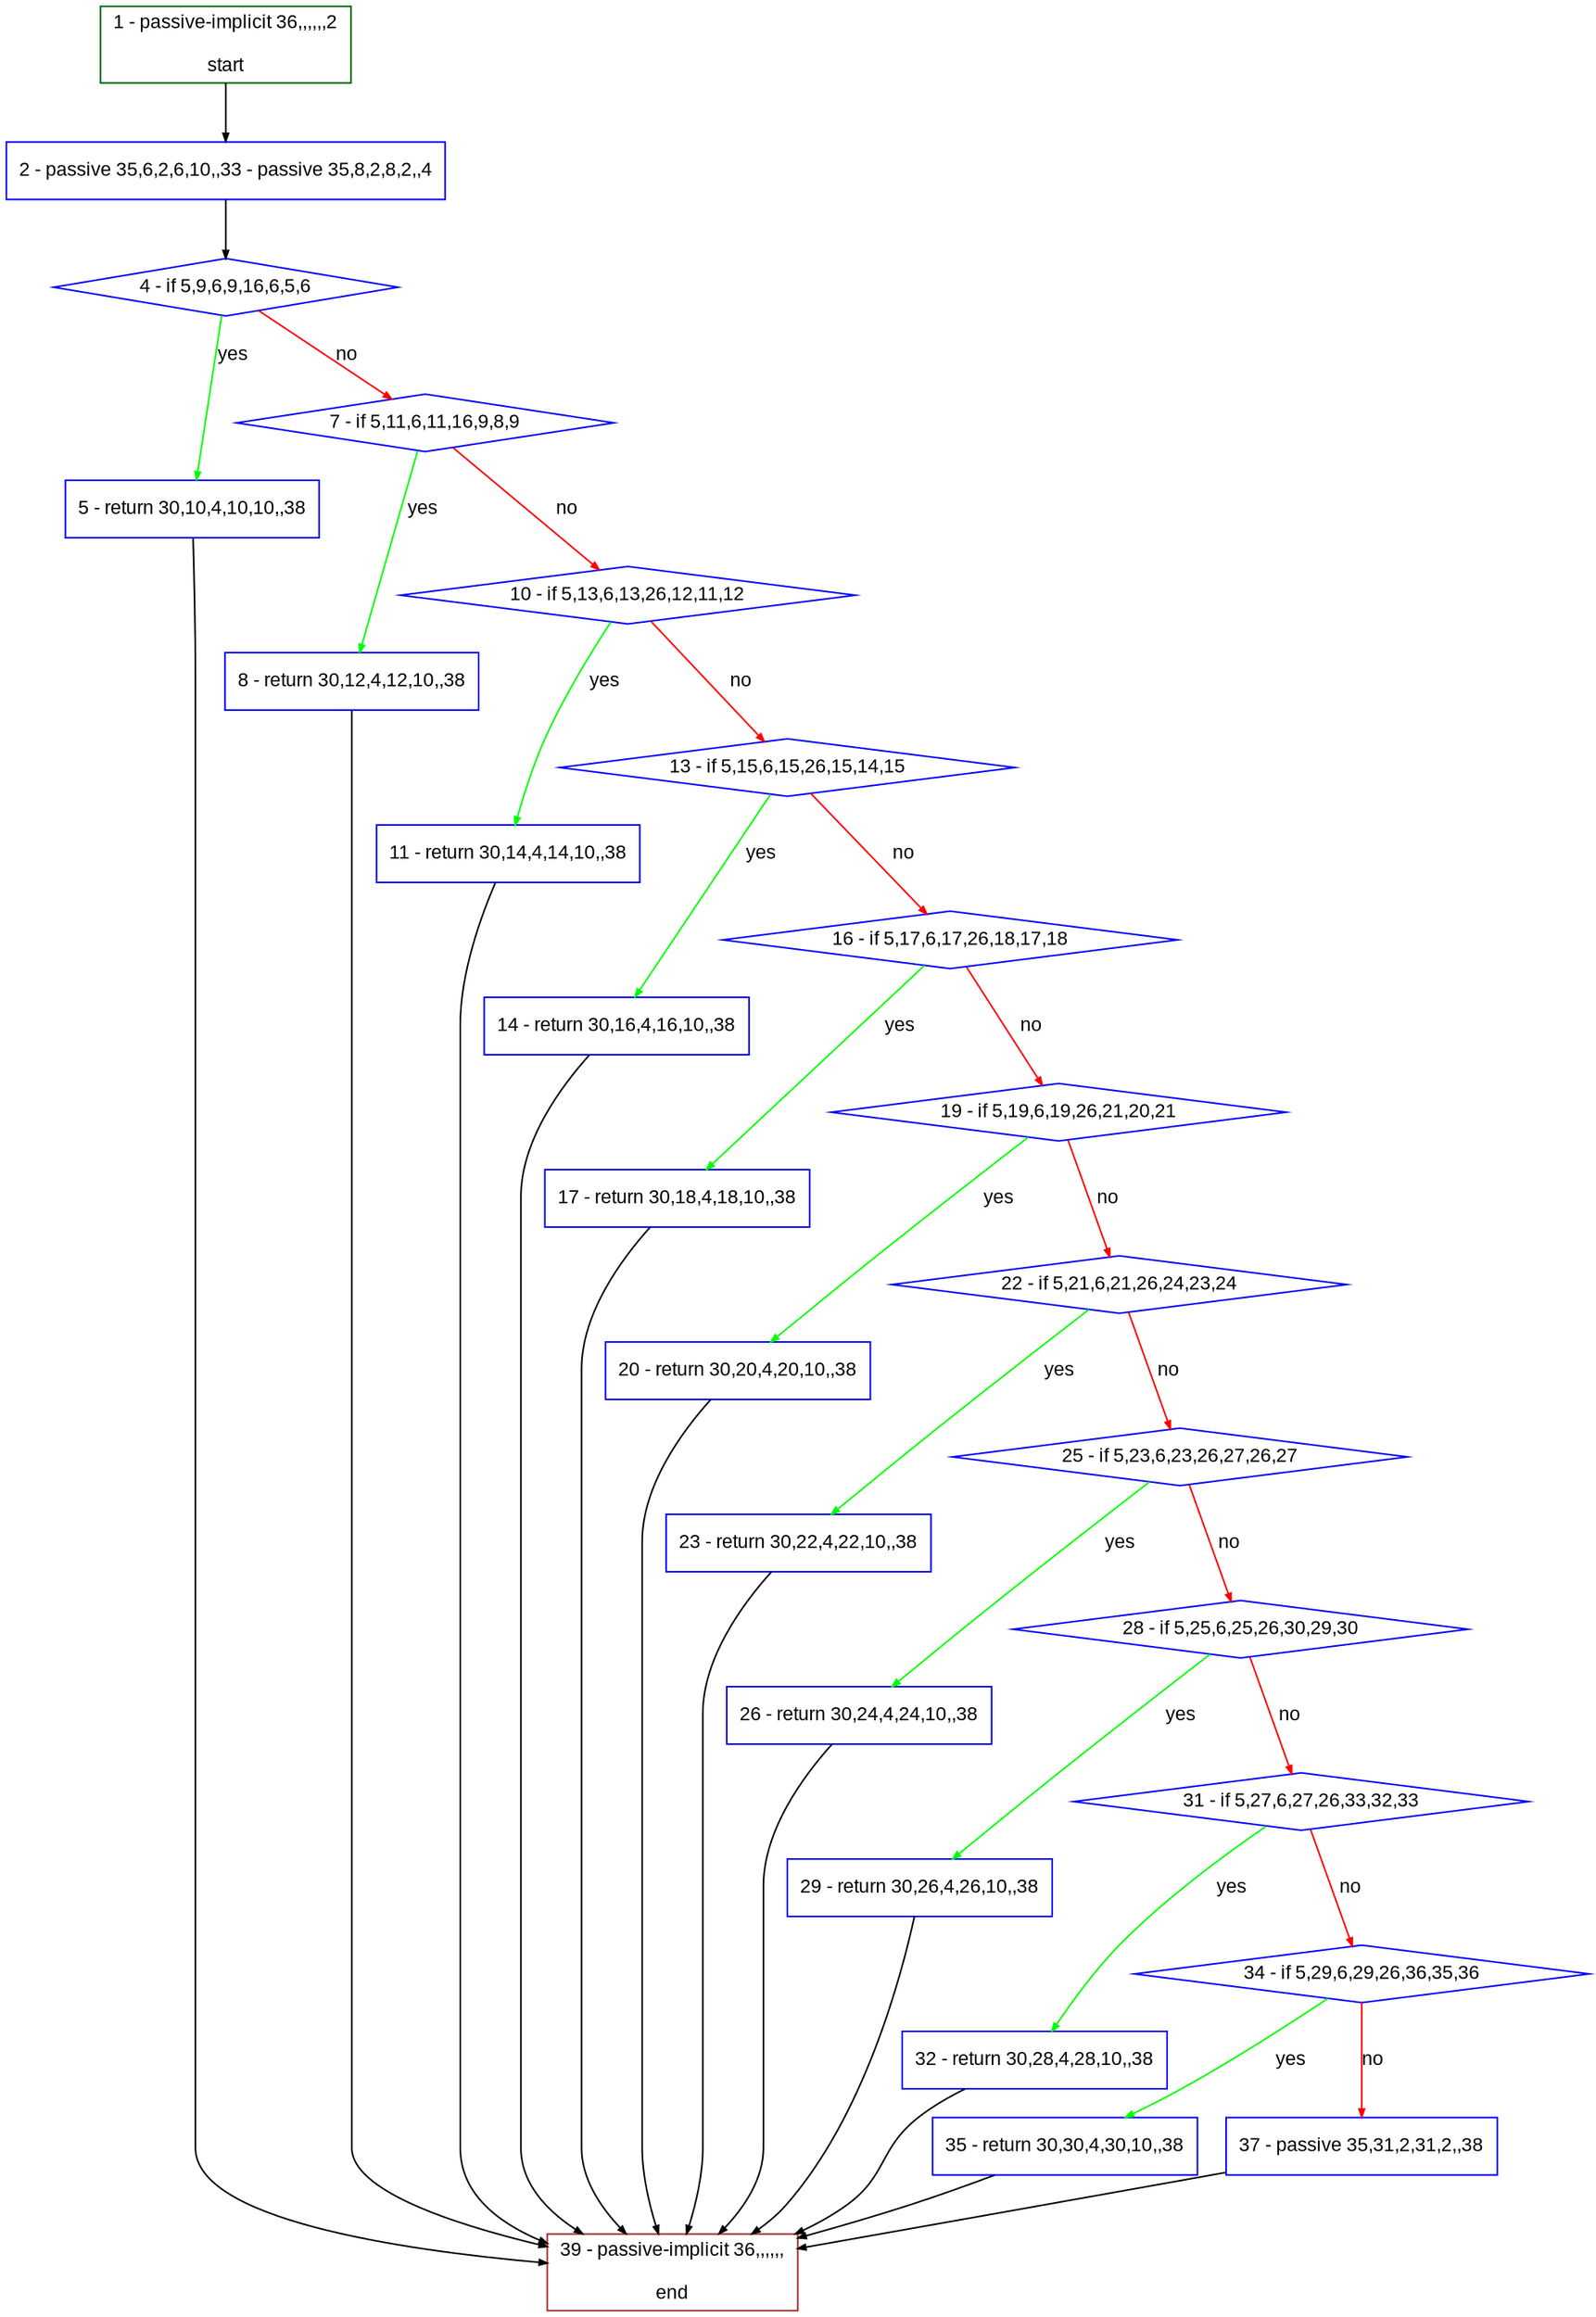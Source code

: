 digraph "" {
  graph [bgcolor="white", fillcolor="#FFFFCC", pack="true", packmode="clust", fontname="Arial", label="", fontsize="12", compound="true", style="rounded,filled"];
  node [node_initialized="no", fillcolor="white", fontname="Arial", label="", color="grey", fontsize="12", fixedsize="false", compound="true", shape="rectangle", style="filled"];
  edge [arrowtail="none", lhead="", fontcolor="black", fontname="Arial", label="", color="black", fontsize="12", arrowhead="normal", arrowsize="0.5", compound="true", ltail="", dir="forward"];
  __N1 [fillcolor="#ffffff", label="2 - passive 35,6,2,6,10,,33 - passive 35,8,2,8,2,,4", color="#0000ff", shape="box", style="filled"];
  __N2 [fillcolor="#ffffff", label="1 - passive-implicit 36,,,,,,2\n\nstart", color="#006400", shape="box", style="filled"];
  __N3 [fillcolor="#ffffff", label="4 - if 5,9,6,9,16,6,5,6", color="#0000ff", shape="diamond", style="filled"];
  __N4 [fillcolor="#ffffff", label="5 - return 30,10,4,10,10,,38", color="#0000ff", shape="box", style="filled"];
  __N5 [fillcolor="#ffffff", label="7 - if 5,11,6,11,16,9,8,9", color="#0000ff", shape="diamond", style="filled"];
  __N6 [fillcolor="#ffffff", label="39 - passive-implicit 36,,,,,,\n\nend", color="#a52a2a", shape="box", style="filled"];
  __N7 [fillcolor="#ffffff", label="8 - return 30,12,4,12,10,,38", color="#0000ff", shape="box", style="filled"];
  __N8 [fillcolor="#ffffff", label="10 - if 5,13,6,13,26,12,11,12", color="#0000ff", shape="diamond", style="filled"];
  __N9 [fillcolor="#ffffff", label="11 - return 30,14,4,14,10,,38", color="#0000ff", shape="box", style="filled"];
  __N10 [fillcolor="#ffffff", label="13 - if 5,15,6,15,26,15,14,15", color="#0000ff", shape="diamond", style="filled"];
  __N11 [fillcolor="#ffffff", label="14 - return 30,16,4,16,10,,38", color="#0000ff", shape="box", style="filled"];
  __N12 [fillcolor="#ffffff", label="16 - if 5,17,6,17,26,18,17,18", color="#0000ff", shape="diamond", style="filled"];
  __N13 [fillcolor="#ffffff", label="17 - return 30,18,4,18,10,,38", color="#0000ff", shape="box", style="filled"];
  __N14 [fillcolor="#ffffff", label="19 - if 5,19,6,19,26,21,20,21", color="#0000ff", shape="diamond", style="filled"];
  __N15 [fillcolor="#ffffff", label="20 - return 30,20,4,20,10,,38", color="#0000ff", shape="box", style="filled"];
  __N16 [fillcolor="#ffffff", label="22 - if 5,21,6,21,26,24,23,24", color="#0000ff", shape="diamond", style="filled"];
  __N17 [fillcolor="#ffffff", label="23 - return 30,22,4,22,10,,38", color="#0000ff", shape="box", style="filled"];
  __N18 [fillcolor="#ffffff", label="25 - if 5,23,6,23,26,27,26,27", color="#0000ff", shape="diamond", style="filled"];
  __N19 [fillcolor="#ffffff", label="26 - return 30,24,4,24,10,,38", color="#0000ff", shape="box", style="filled"];
  __N20 [fillcolor="#ffffff", label="28 - if 5,25,6,25,26,30,29,30", color="#0000ff", shape="diamond", style="filled"];
  __N21 [fillcolor="#ffffff", label="29 - return 30,26,4,26,10,,38", color="#0000ff", shape="box", style="filled"];
  __N22 [fillcolor="#ffffff", label="31 - if 5,27,6,27,26,33,32,33", color="#0000ff", shape="diamond", style="filled"];
  __N23 [fillcolor="#ffffff", label="32 - return 30,28,4,28,10,,38", color="#0000ff", shape="box", style="filled"];
  __N24 [fillcolor="#ffffff", label="34 - if 5,29,6,29,26,36,35,36", color="#0000ff", shape="diamond", style="filled"];
  __N25 [fillcolor="#ffffff", label="35 - return 30,30,4,30,10,,38", color="#0000ff", shape="box", style="filled"];
  __N26 [fillcolor="#ffffff", label="37 - passive 35,31,2,31,2,,38", color="#0000ff", shape="box", style="filled"];
  __N2 -> __N1 [arrowtail="none", color="#000000", label="", arrowhead="normal", dir="forward"];
  __N1 -> __N3 [arrowtail="none", color="#000000", label="", arrowhead="normal", dir="forward"];
  __N3 -> __N4 [arrowtail="none", color="#00ff00", label="yes", arrowhead="normal", dir="forward"];
  __N3 -> __N5 [arrowtail="none", color="#ff0000", label="no", arrowhead="normal", dir="forward"];
  __N4 -> __N6 [arrowtail="none", color="#000000", label="", arrowhead="normal", dir="forward"];
  __N5 -> __N7 [arrowtail="none", color="#00ff00", label="yes", arrowhead="normal", dir="forward"];
  __N5 -> __N8 [arrowtail="none", color="#ff0000", label="no", arrowhead="normal", dir="forward"];
  __N7 -> __N6 [arrowtail="none", color="#000000", label="", arrowhead="normal", dir="forward"];
  __N8 -> __N9 [arrowtail="none", color="#00ff00", label="yes", arrowhead="normal", dir="forward"];
  __N8 -> __N10 [arrowtail="none", color="#ff0000", label="no", arrowhead="normal", dir="forward"];
  __N9 -> __N6 [arrowtail="none", color="#000000", label="", arrowhead="normal", dir="forward"];
  __N10 -> __N11 [arrowtail="none", color="#00ff00", label="yes", arrowhead="normal", dir="forward"];
  __N10 -> __N12 [arrowtail="none", color="#ff0000", label="no", arrowhead="normal", dir="forward"];
  __N11 -> __N6 [arrowtail="none", color="#000000", label="", arrowhead="normal", dir="forward"];
  __N12 -> __N13 [arrowtail="none", color="#00ff00", label="yes", arrowhead="normal", dir="forward"];
  __N12 -> __N14 [arrowtail="none", color="#ff0000", label="no", arrowhead="normal", dir="forward"];
  __N13 -> __N6 [arrowtail="none", color="#000000", label="", arrowhead="normal", dir="forward"];
  __N14 -> __N15 [arrowtail="none", color="#00ff00", label="yes", arrowhead="normal", dir="forward"];
  __N14 -> __N16 [arrowtail="none", color="#ff0000", label="no", arrowhead="normal", dir="forward"];
  __N15 -> __N6 [arrowtail="none", color="#000000", label="", arrowhead="normal", dir="forward"];
  __N16 -> __N17 [arrowtail="none", color="#00ff00", label="yes", arrowhead="normal", dir="forward"];
  __N16 -> __N18 [arrowtail="none", color="#ff0000", label="no", arrowhead="normal", dir="forward"];
  __N17 -> __N6 [arrowtail="none", color="#000000", label="", arrowhead="normal", dir="forward"];
  __N18 -> __N19 [arrowtail="none", color="#00ff00", label="yes", arrowhead="normal", dir="forward"];
  __N18 -> __N20 [arrowtail="none", color="#ff0000", label="no", arrowhead="normal", dir="forward"];
  __N19 -> __N6 [arrowtail="none", color="#000000", label="", arrowhead="normal", dir="forward"];
  __N20 -> __N21 [arrowtail="none", color="#00ff00", label="yes", arrowhead="normal", dir="forward"];
  __N20 -> __N22 [arrowtail="none", color="#ff0000", label="no", arrowhead="normal", dir="forward"];
  __N21 -> __N6 [arrowtail="none", color="#000000", label="", arrowhead="normal", dir="forward"];
  __N22 -> __N23 [arrowtail="none", color="#00ff00", label="yes", arrowhead="normal", dir="forward"];
  __N22 -> __N24 [arrowtail="none", color="#ff0000", label="no", arrowhead="normal", dir="forward"];
  __N23 -> __N6 [arrowtail="none", color="#000000", label="", arrowhead="normal", dir="forward"];
  __N24 -> __N25 [arrowtail="none", color="#00ff00", label="yes", arrowhead="normal", dir="forward"];
  __N24 -> __N26 [arrowtail="none", color="#ff0000", label="no", arrowhead="normal", dir="forward"];
  __N25 -> __N6 [arrowtail="none", color="#000000", label="", arrowhead="normal", dir="forward"];
  __N26 -> __N6 [arrowtail="none", color="#000000", label="", arrowhead="normal", dir="forward"];
}
